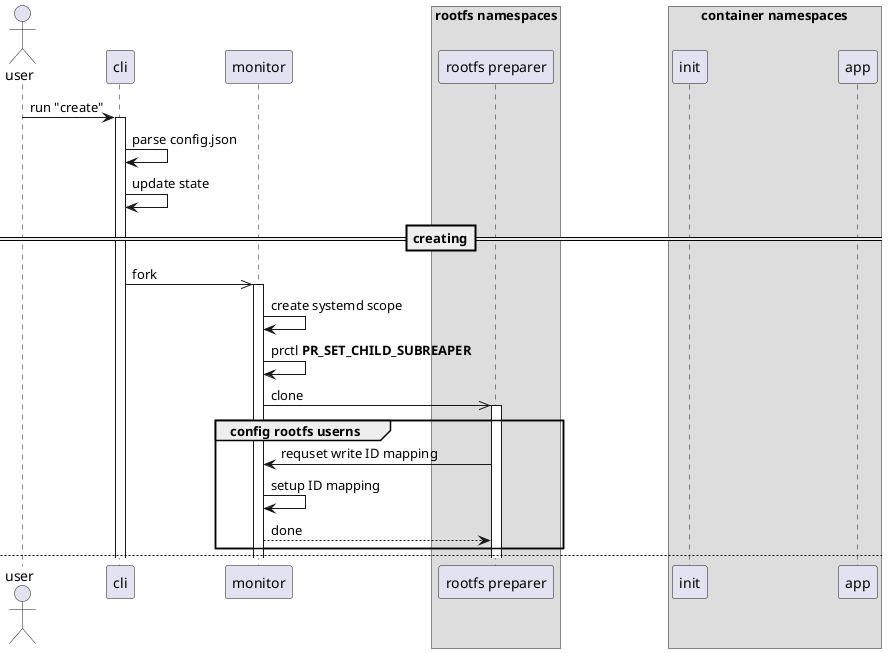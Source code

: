 @startuml ll-box

actor user
participant cli
participant monitor

box "rootfs namespaces"
participant "rootfs preparer" as rootfs
end box

box "container namespaces"
participant init
participant app
end box

user -> cli: run "create"
activate cli
cli -> cli: parse config.json
cli -> cli: update state

==creating==

cli ->> monitor: fork
activate monitor
monitor -> monitor: create systemd scope
monitor -> monitor: prctl **PR_SET_CHILD_SUBREAPER**
monitor ->> rootfs: clone
activate rootfs

group config rootfs userns
monitor <- rootfs: requset write ID mapping
monitor -> monitor: setup ID mapping
monitor --> rootfs: done
end

newpage

group prepare rootfs
rootfs -> rootfs: do native mounts
rootfs -> rootfs: maybe setup fuse
rootfs -> rootfs: setup dbus-proxy
end


rootfs -> init: clone
activate init

group config container userns
rootfs <- init: requset write ID mapping
rootfs -> rootfs: setup ID mapping
rootfs --> init: done
end

deactivate rootfs

init -> init: setup container
monitor <-- init: "create" result
cli <-- monitor: "create" result
cli -> cli: update state
==created==
newpage


monitor -> monitor: run "prestart"
monitor -> monitor: run "createRuntime"
monitor -> init: requset run hooks
init -> init: run "createContainer"
init -> init: `pivot_root`
monitor <-- init: "hooks" result
note over init
wait start
endnote
cli <-- monitor: "hooks" result
user <-- cli: done
deactivate cli

newpage

user -> cli: run "start"
activate cli
cli -> init: start process
init -> init: run "startContainer"
init -> app: fork & exec
activate app
init -> monitor : request run hooks
monitor -> monitor: run "poststart"
monitor --> init: "hooks" result
note over monitor
clear memory
endnote
cli <-- init: "start & hooks" result
note over init
clear memory
endnote
cli -> cli: update state

==running==

user <-- cli: done
deactivate cli

user -> cli: run "kill"
activate cli
cli -> init: kill
user <-- cli: done
deactivate cli

init -> app: kill
init <-- app: exit
deactivate app
monitor <-- init: exit
deactivate init
monitor -> monitor: update state

newpage

==stopped==

user -> cli: run "delete"
activate cli
cli -> monitor: kill
monitor -> monitor: run "poststop"
monitor -> monitor: release rootfs
cli <-- monitor: exit
deactivate monitor
cli -> cli: update state
user <-- cli: done
deactivate cli

@enduml
